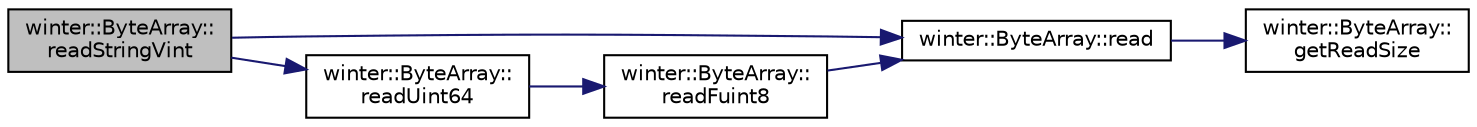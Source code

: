 digraph "winter::ByteArray::readStringVint"
{
 // LATEX_PDF_SIZE
  edge [fontname="Helvetica",fontsize="10",labelfontname="Helvetica",labelfontsize="10"];
  node [fontname="Helvetica",fontsize="10",shape=record];
  rankdir="LR";
  Node1 [label="winter::ByteArray::\lreadStringVint",height=0.2,width=0.4,color="black", fillcolor="grey75", style="filled", fontcolor="black",tooltip="读取std::string类型的数据,用无符号Varint64作为长度"];
  Node1 -> Node2 [color="midnightblue",fontsize="10",style="solid",fontname="Helvetica"];
  Node2 [label="winter::ByteArray::read",height=0.2,width=0.4,color="black", fillcolor="white", style="filled",URL="$classwinter_1_1ByteArray.html#ad07896c8b30a47a2cbf7b97fae967eea",tooltip="读取size长度的数据"];
  Node2 -> Node3 [color="midnightblue",fontsize="10",style="solid",fontname="Helvetica"];
  Node3 [label="winter::ByteArray::\lgetReadSize",height=0.2,width=0.4,color="black", fillcolor="white", style="filled",URL="$classwinter_1_1ByteArray.html#aa0c02b09386483b690c78a78ab6eb88b",tooltip="返回可读取数据大小"];
  Node1 -> Node4 [color="midnightblue",fontsize="10",style="solid",fontname="Helvetica"];
  Node4 [label="winter::ByteArray::\lreadUint64",height=0.2,width=0.4,color="black", fillcolor="white", style="filled",URL="$classwinter_1_1ByteArray.html#a77904b6acef707681edccafda16a7285",tooltip="读取无符号Varint64类型的数据"];
  Node4 -> Node5 [color="midnightblue",fontsize="10",style="solid",fontname="Helvetica"];
  Node5 [label="winter::ByteArray::\lreadFuint8",height=0.2,width=0.4,color="black", fillcolor="white", style="filled",URL="$classwinter_1_1ByteArray.html#a57a50fe1a52ddd608c04d2396846aa91",tooltip="读取uint8_t类型的数据"];
  Node5 -> Node2 [color="midnightblue",fontsize="10",style="solid",fontname="Helvetica"];
}

